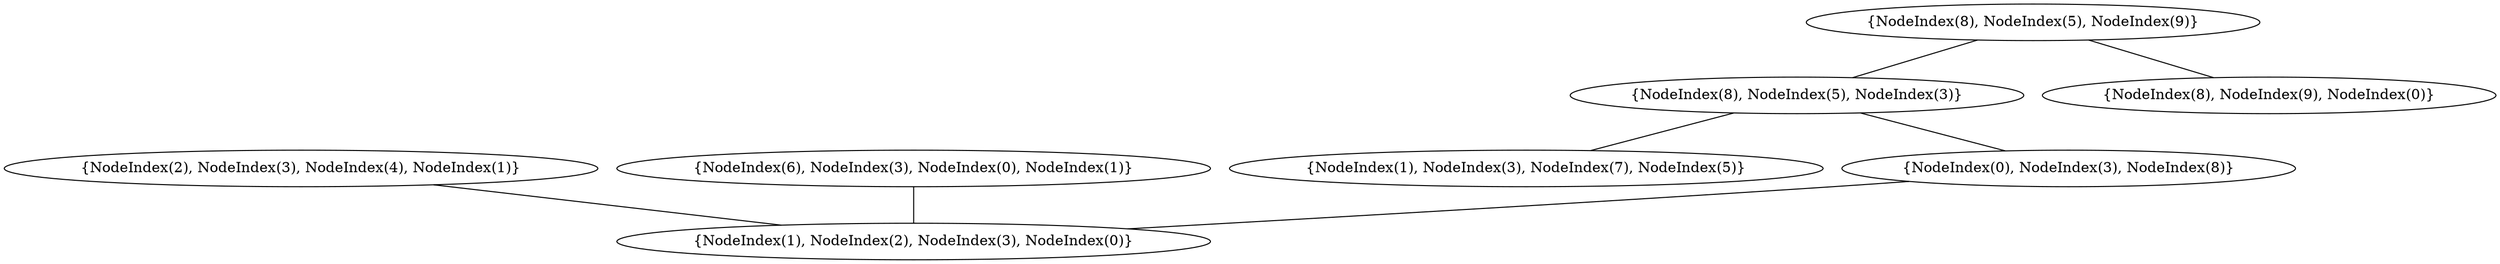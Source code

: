 graph {
    0 [ label = "{NodeIndex(1), NodeIndex(2), NodeIndex(3), NodeIndex(0)}" ]
    1 [ label = "{NodeIndex(2), NodeIndex(3), NodeIndex(4), NodeIndex(1)}" ]
    2 [ label = "{NodeIndex(6), NodeIndex(3), NodeIndex(0), NodeIndex(1)}" ]
    3 [ label = "{NodeIndex(1), NodeIndex(3), NodeIndex(7), NodeIndex(5)}" ]
    4 [ label = "{NodeIndex(0), NodeIndex(3), NodeIndex(8)}" ]
    5 [ label = "{NodeIndex(8), NodeIndex(5), NodeIndex(3)}" ]
    6 [ label = "{NodeIndex(8), NodeIndex(9), NodeIndex(0)}" ]
    7 [ label = "{NodeIndex(8), NodeIndex(5), NodeIndex(9)}" ]
    1 -- 0 [ ]
    5 -- 4 [ ]
    2 -- 0 [ ]
    7 -- 5 [ ]
    7 -- 6 [ ]
    4 -- 0 [ ]
    5 -- 3 [ ]
}
